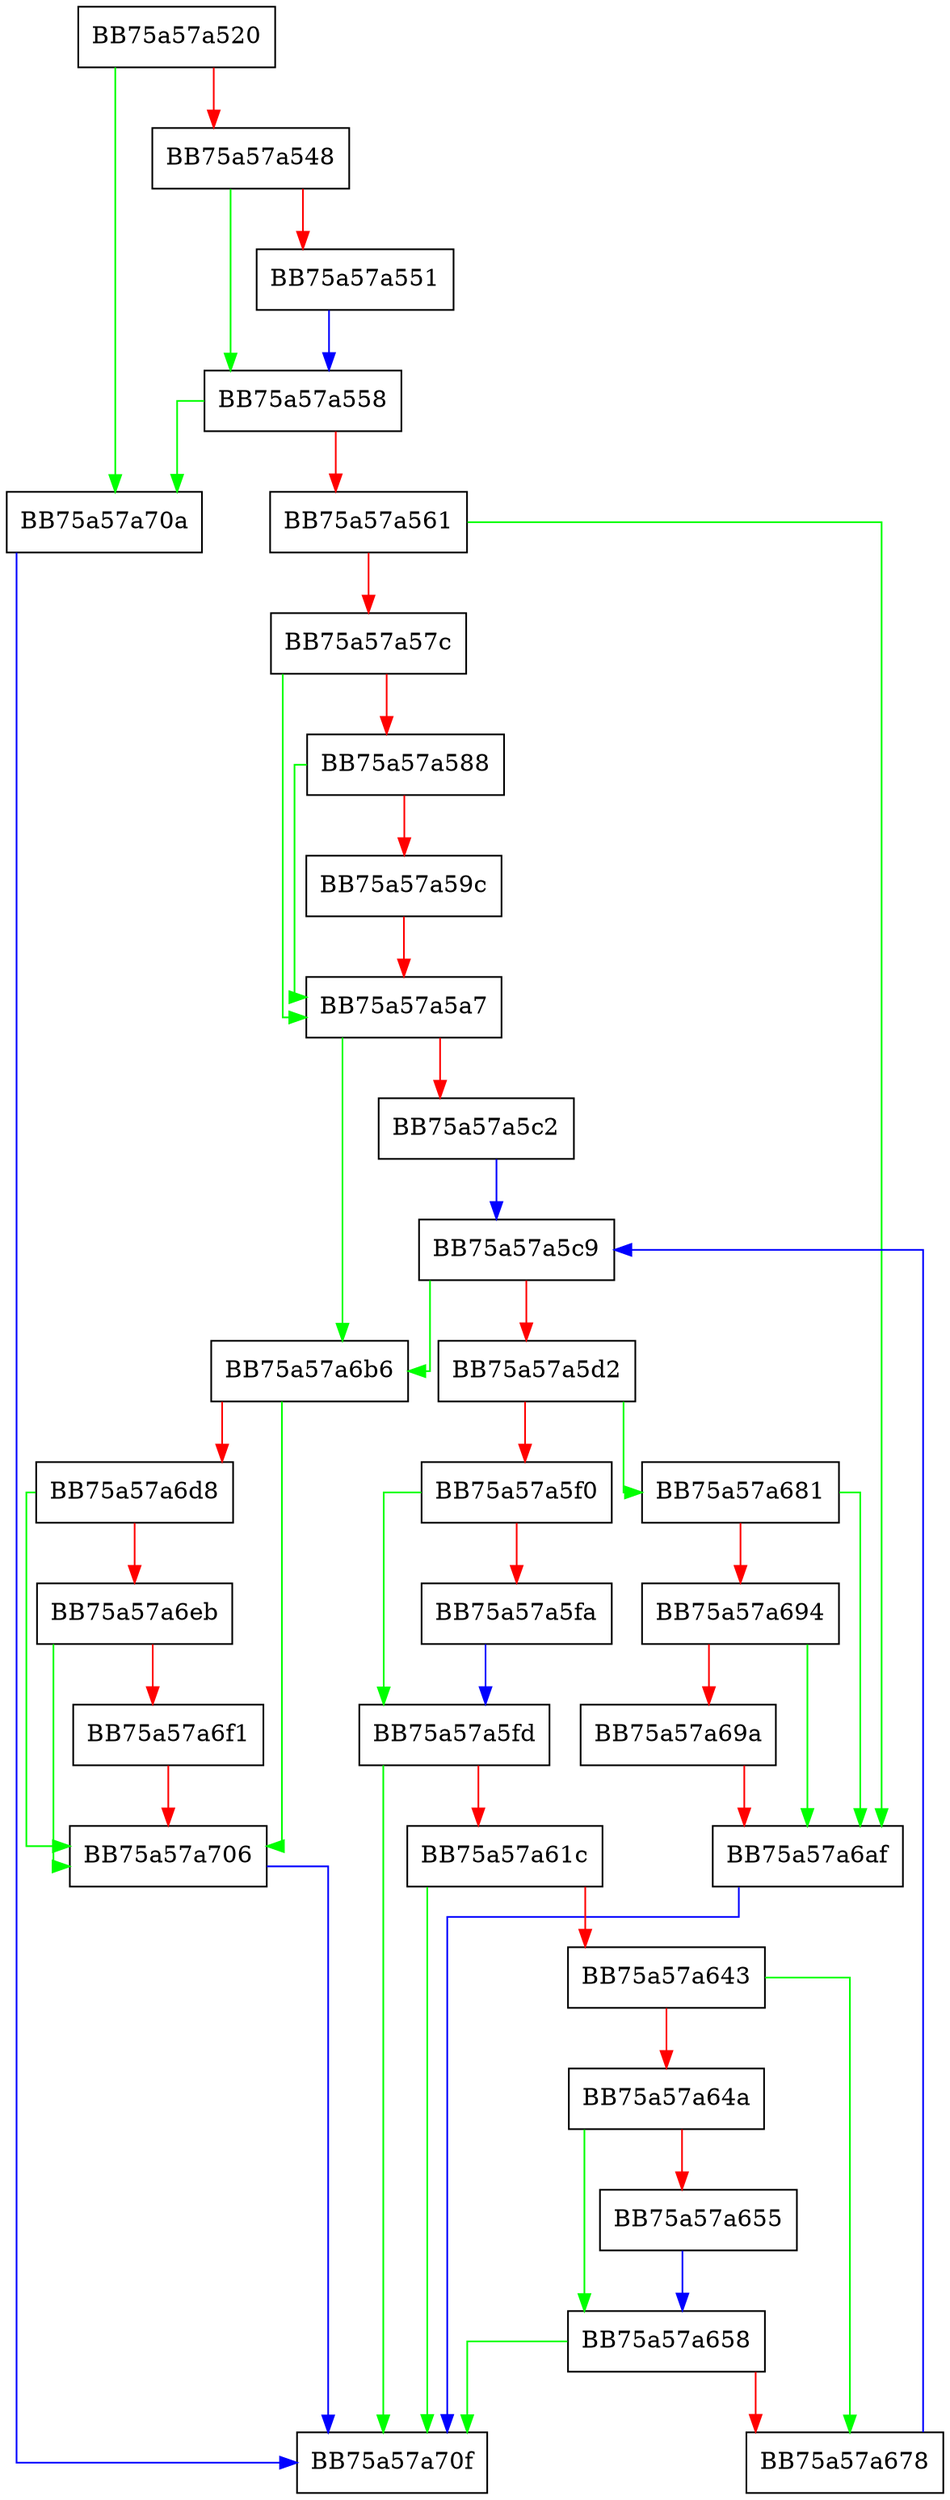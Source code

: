 digraph AddRemediationStatusReport {
  node [shape="box"];
  graph [splines=ortho];
  BB75a57a520 -> BB75a57a70a [color="green"];
  BB75a57a520 -> BB75a57a548 [color="red"];
  BB75a57a548 -> BB75a57a558 [color="green"];
  BB75a57a548 -> BB75a57a551 [color="red"];
  BB75a57a551 -> BB75a57a558 [color="blue"];
  BB75a57a558 -> BB75a57a70a [color="green"];
  BB75a57a558 -> BB75a57a561 [color="red"];
  BB75a57a561 -> BB75a57a6af [color="green"];
  BB75a57a561 -> BB75a57a57c [color="red"];
  BB75a57a57c -> BB75a57a5a7 [color="green"];
  BB75a57a57c -> BB75a57a588 [color="red"];
  BB75a57a588 -> BB75a57a5a7 [color="green"];
  BB75a57a588 -> BB75a57a59c [color="red"];
  BB75a57a59c -> BB75a57a5a7 [color="red"];
  BB75a57a5a7 -> BB75a57a6b6 [color="green"];
  BB75a57a5a7 -> BB75a57a5c2 [color="red"];
  BB75a57a5c2 -> BB75a57a5c9 [color="blue"];
  BB75a57a5c9 -> BB75a57a6b6 [color="green"];
  BB75a57a5c9 -> BB75a57a5d2 [color="red"];
  BB75a57a5d2 -> BB75a57a681 [color="green"];
  BB75a57a5d2 -> BB75a57a5f0 [color="red"];
  BB75a57a5f0 -> BB75a57a5fd [color="green"];
  BB75a57a5f0 -> BB75a57a5fa [color="red"];
  BB75a57a5fa -> BB75a57a5fd [color="blue"];
  BB75a57a5fd -> BB75a57a70f [color="green"];
  BB75a57a5fd -> BB75a57a61c [color="red"];
  BB75a57a61c -> BB75a57a70f [color="green"];
  BB75a57a61c -> BB75a57a643 [color="red"];
  BB75a57a643 -> BB75a57a678 [color="green"];
  BB75a57a643 -> BB75a57a64a [color="red"];
  BB75a57a64a -> BB75a57a658 [color="green"];
  BB75a57a64a -> BB75a57a655 [color="red"];
  BB75a57a655 -> BB75a57a658 [color="blue"];
  BB75a57a658 -> BB75a57a70f [color="green"];
  BB75a57a658 -> BB75a57a678 [color="red"];
  BB75a57a678 -> BB75a57a5c9 [color="blue"];
  BB75a57a681 -> BB75a57a6af [color="green"];
  BB75a57a681 -> BB75a57a694 [color="red"];
  BB75a57a694 -> BB75a57a6af [color="green"];
  BB75a57a694 -> BB75a57a69a [color="red"];
  BB75a57a69a -> BB75a57a6af [color="red"];
  BB75a57a6af -> BB75a57a70f [color="blue"];
  BB75a57a6b6 -> BB75a57a706 [color="green"];
  BB75a57a6b6 -> BB75a57a6d8 [color="red"];
  BB75a57a6d8 -> BB75a57a706 [color="green"];
  BB75a57a6d8 -> BB75a57a6eb [color="red"];
  BB75a57a6eb -> BB75a57a706 [color="green"];
  BB75a57a6eb -> BB75a57a6f1 [color="red"];
  BB75a57a6f1 -> BB75a57a706 [color="red"];
  BB75a57a706 -> BB75a57a70f [color="blue"];
  BB75a57a70a -> BB75a57a70f [color="blue"];
}